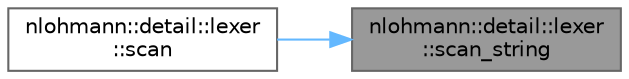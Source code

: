 digraph "nlohmann::detail::lexer::scan_string"
{
 // LATEX_PDF_SIZE
  bgcolor="transparent";
  edge [fontname=Helvetica,fontsize=10,labelfontname=Helvetica,labelfontsize=10];
  node [fontname=Helvetica,fontsize=10,shape=box,height=0.2,width=0.4];
  rankdir="RL";
  Node1 [label="nlohmann::detail::lexer\l::scan_string",height=0.2,width=0.4,color="gray40", fillcolor="grey60", style="filled", fontcolor="black",tooltip="scan a string literal"];
  Node1 -> Node2 [dir="back",color="steelblue1",style="solid"];
  Node2 [label="nlohmann::detail::lexer\l::scan",height=0.2,width=0.4,color="grey40", fillcolor="white", style="filled",URL="$a01983.html#a40320a8fef5f1f03b60c8b2f2f40af4d",tooltip=" "];
}
